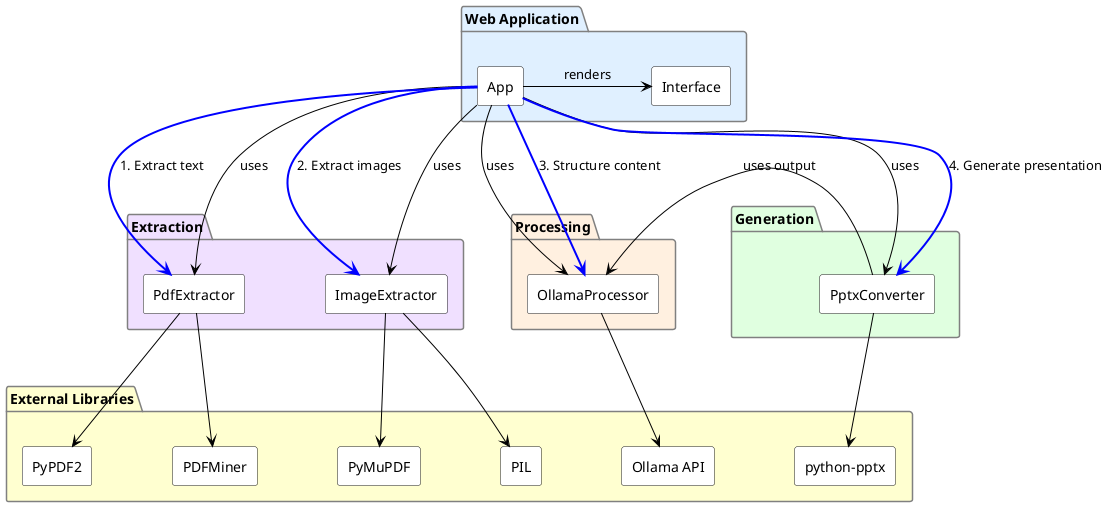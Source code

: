@startuml "PDF to PowerPoint Converter"

' Forçar direção de cima para baixo
top to bottom direction

skinparam {
  componentStyle rectangle
  backgroundColor white
  arrowColor black
  packageBackgroundColor LightGray
  packageBorderColor Gray
  componentBackgroundColor white
  nodesep 80
  ranksep 100
}

' CAMADA 1: Web Application
package "Web Application" #E0F0FF {
  [App] as Main
  [Interface] as Templates
}

' CAMADA 2: Processamento de negócios
' Organização lado a lado
together {
  package "Extraction" #F0E0FF {
    [PdfExtractor] as PdfExtractor
    [ImageExtractor] as ImageExtractor
  }
  package "Processing" #FFF0E0 {
    [OllamaProcessor] as OllamaProcessor
  }
  package "Generation" #E0FFE0 {
    [PptxConverter] as PptxConverter
  }
}

' CAMADA 3: External Libraries
package "External Libraries" #FFFFD0 {
  [PyPDF2] as PyPDF2
  [PDFMiner] as PDFMiner
  [PyMuPDF] as PyMuPDF
  [PIL] as PIL
  [Ollama API] as Ollama
  [python-pptx] as PPTX
}

' Forçar posicionamento em camadas
Main -[hidden]d- Generation

' Relações básicas (todas apontando para baixo)
Main -r-> Templates : renders
Main -l-> PdfExtractor : uses
Main -l-> ImageExtractor : uses
Main -d-> OllamaProcessor : uses
Main -r-> PptxConverter : uses

' Dependências de componentes
PdfExtractor -d-> PyPDF2
PdfExtractor -d-> PDFMiner
ImageExtractor -d-> PyMuPDF
ImageExtractor -d-> PIL
OllamaProcessor -d-> Ollama
PptxConverter -d-> PPTX
PptxConverter -l-> OllamaProcessor : uses output

' Fluxo de dados principal
Main -[#blue,thickness=2]d-> PdfExtractor : 1. Extract text
Main -[#blue,thickness=2]d-> ImageExtractor : 2. Extract images
Main -[#blue,thickness=2]d-> OllamaProcessor : 3. Structure content
Main -[#blue,thickness=2]l-> PptxConverter : 4. Generate presentation

@enduml